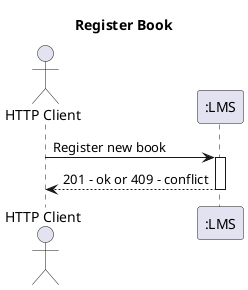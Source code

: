 @startuml
title Register Book
actor HTTP_Client as "HTTP Client"
participant LMS as ":LMS"
autoactivate on

HTTP_Client -> LMS : Register new book
LMS --> HTTP_Client : 201 - ok or 409 - conflict

@enduml
